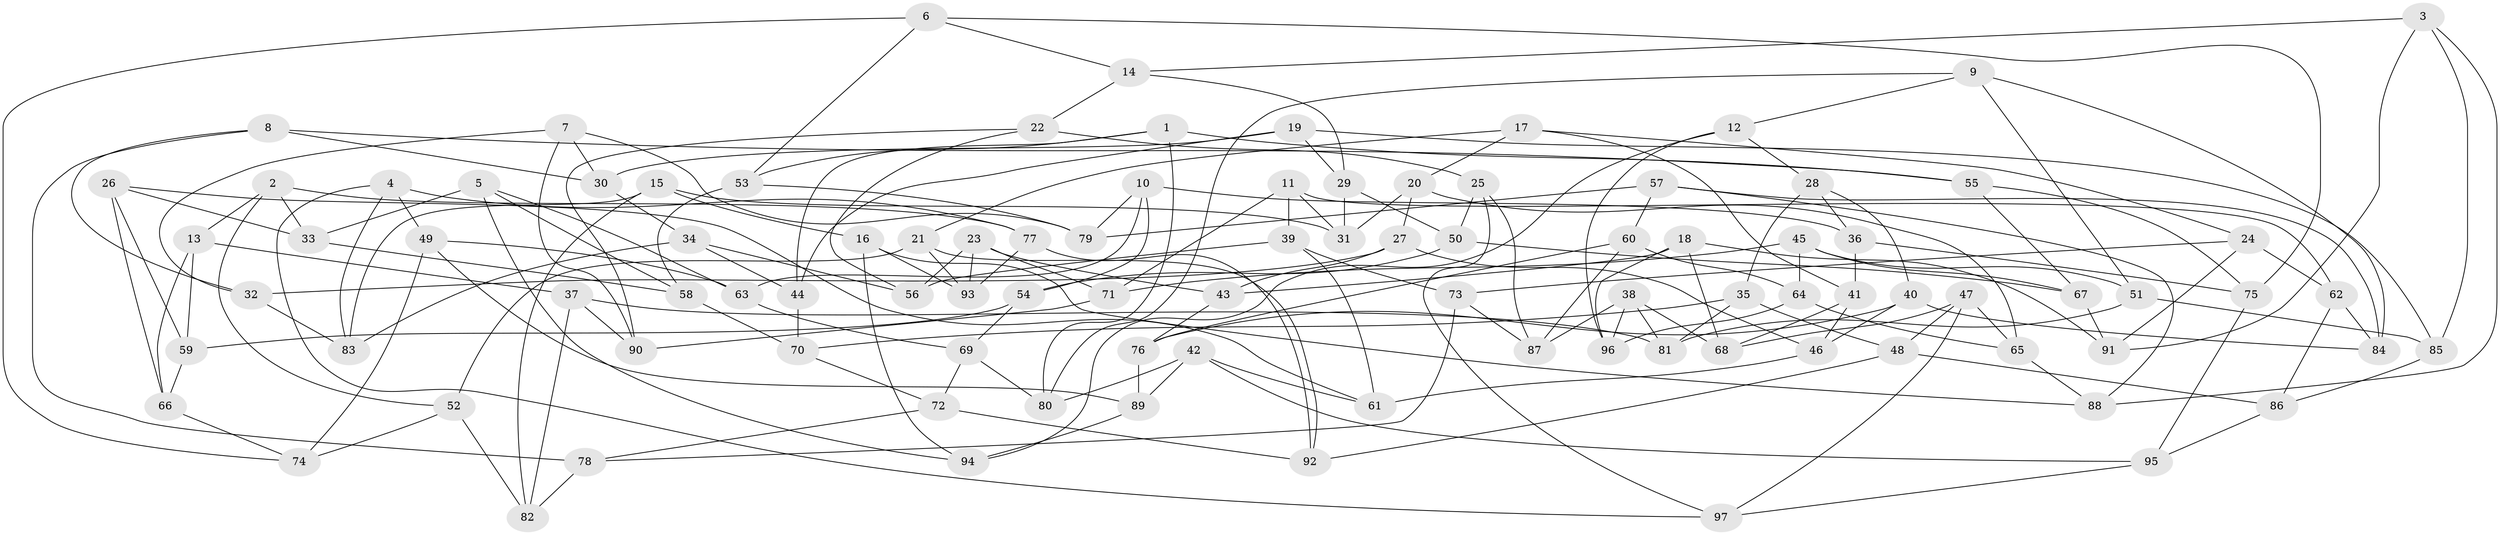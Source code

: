 // Generated by graph-tools (version 1.1) at 2025/50/03/09/25 03:50:49]
// undirected, 97 vertices, 194 edges
graph export_dot {
graph [start="1"]
  node [color=gray90,style=filled];
  1;
  2;
  3;
  4;
  5;
  6;
  7;
  8;
  9;
  10;
  11;
  12;
  13;
  14;
  15;
  16;
  17;
  18;
  19;
  20;
  21;
  22;
  23;
  24;
  25;
  26;
  27;
  28;
  29;
  30;
  31;
  32;
  33;
  34;
  35;
  36;
  37;
  38;
  39;
  40;
  41;
  42;
  43;
  44;
  45;
  46;
  47;
  48;
  49;
  50;
  51;
  52;
  53;
  54;
  55;
  56;
  57;
  58;
  59;
  60;
  61;
  62;
  63;
  64;
  65;
  66;
  67;
  68;
  69;
  70;
  71;
  72;
  73;
  74;
  75;
  76;
  77;
  78;
  79;
  80;
  81;
  82;
  83;
  84;
  85;
  86;
  87;
  88;
  89;
  90;
  91;
  92;
  93;
  94;
  95;
  96;
  97;
  1 -- 80;
  1 -- 55;
  1 -- 44;
  1 -- 53;
  2 -- 52;
  2 -- 77;
  2 -- 33;
  2 -- 13;
  3 -- 85;
  3 -- 14;
  3 -- 91;
  3 -- 88;
  4 -- 77;
  4 -- 83;
  4 -- 49;
  4 -- 97;
  5 -- 94;
  5 -- 63;
  5 -- 33;
  5 -- 58;
  6 -- 14;
  6 -- 53;
  6 -- 74;
  6 -- 75;
  7 -- 90;
  7 -- 32;
  7 -- 79;
  7 -- 30;
  8 -- 30;
  8 -- 55;
  8 -- 78;
  8 -- 32;
  9 -- 84;
  9 -- 51;
  9 -- 80;
  9 -- 12;
  10 -- 54;
  10 -- 63;
  10 -- 36;
  10 -- 79;
  11 -- 71;
  11 -- 39;
  11 -- 31;
  11 -- 62;
  12 -- 28;
  12 -- 94;
  12 -- 96;
  13 -- 66;
  13 -- 37;
  13 -- 59;
  14 -- 29;
  14 -- 22;
  15 -- 83;
  15 -- 82;
  15 -- 16;
  15 -- 31;
  16 -- 93;
  16 -- 94;
  16 -- 88;
  17 -- 41;
  17 -- 21;
  17 -- 24;
  17 -- 20;
  18 -- 91;
  18 -- 96;
  18 -- 68;
  18 -- 43;
  19 -- 29;
  19 -- 85;
  19 -- 30;
  19 -- 44;
  20 -- 65;
  20 -- 31;
  20 -- 27;
  21 -- 92;
  21 -- 52;
  21 -- 93;
  22 -- 56;
  22 -- 25;
  22 -- 90;
  23 -- 71;
  23 -- 56;
  23 -- 43;
  23 -- 93;
  24 -- 73;
  24 -- 91;
  24 -- 62;
  25 -- 87;
  25 -- 97;
  25 -- 50;
  26 -- 59;
  26 -- 61;
  26 -- 33;
  26 -- 66;
  27 -- 46;
  27 -- 32;
  27 -- 43;
  28 -- 40;
  28 -- 35;
  28 -- 36;
  29 -- 31;
  29 -- 50;
  30 -- 34;
  32 -- 83;
  33 -- 58;
  34 -- 44;
  34 -- 56;
  34 -- 83;
  35 -- 48;
  35 -- 81;
  35 -- 70;
  36 -- 75;
  36 -- 41;
  37 -- 82;
  37 -- 90;
  37 -- 81;
  38 -- 81;
  38 -- 68;
  38 -- 87;
  38 -- 96;
  39 -- 61;
  39 -- 73;
  39 -- 56;
  40 -- 46;
  40 -- 76;
  40 -- 84;
  41 -- 68;
  41 -- 46;
  42 -- 61;
  42 -- 89;
  42 -- 95;
  42 -- 80;
  43 -- 76;
  44 -- 70;
  45 -- 71;
  45 -- 51;
  45 -- 64;
  45 -- 67;
  46 -- 61;
  47 -- 97;
  47 -- 65;
  47 -- 68;
  47 -- 48;
  48 -- 92;
  48 -- 86;
  49 -- 63;
  49 -- 89;
  49 -- 74;
  50 -- 54;
  50 -- 67;
  51 -- 81;
  51 -- 85;
  52 -- 74;
  52 -- 82;
  53 -- 58;
  53 -- 79;
  54 -- 69;
  54 -- 59;
  55 -- 67;
  55 -- 75;
  57 -- 84;
  57 -- 88;
  57 -- 60;
  57 -- 79;
  58 -- 70;
  59 -- 66;
  60 -- 64;
  60 -- 87;
  60 -- 76;
  62 -- 84;
  62 -- 86;
  63 -- 69;
  64 -- 65;
  64 -- 96;
  65 -- 88;
  66 -- 74;
  67 -- 91;
  69 -- 80;
  69 -- 72;
  70 -- 72;
  71 -- 90;
  72 -- 78;
  72 -- 92;
  73 -- 78;
  73 -- 87;
  75 -- 95;
  76 -- 89;
  77 -- 93;
  77 -- 92;
  78 -- 82;
  85 -- 86;
  86 -- 95;
  89 -- 94;
  95 -- 97;
}
